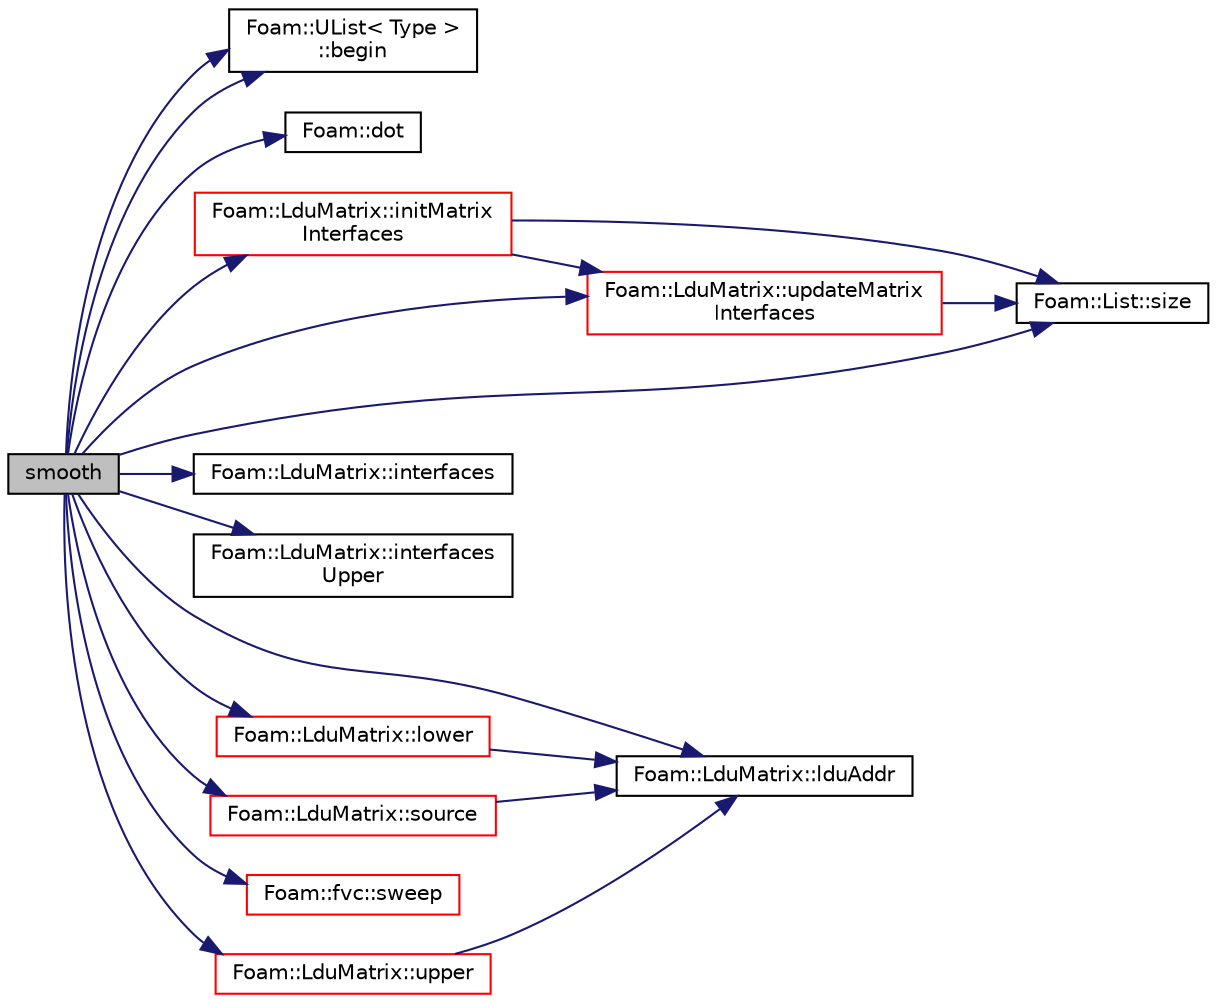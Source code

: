 digraph "smooth"
{
  bgcolor="transparent";
  edge [fontname="Helvetica",fontsize="10",labelfontname="Helvetica",labelfontsize="10"];
  node [fontname="Helvetica",fontsize="10",shape=record];
  rankdir="LR";
  Node1 [label="smooth",height=0.2,width=0.4,color="black", fillcolor="grey75", style="filled", fontcolor="black"];
  Node1 -> Node2 [color="midnightblue",fontsize="10",style="solid",fontname="Helvetica"];
  Node2 [label="Foam::UList\< Type \>\l::begin",height=0.2,width=0.4,color="black",URL="$a02830.html#a8a0643ef7f391465066f7f07d45ce934",tooltip="Return an iterator to begin traversing the UList. "];
  Node1 -> Node2 [color="midnightblue",fontsize="10",style="solid",fontname="Helvetica"];
  Node1 -> Node3 [color="midnightblue",fontsize="10",style="solid",fontname="Helvetica"];
  Node3 [label="Foam::dot",height=0.2,width=0.4,color="black",URL="$a10979.html#a6a9353de9f9fd7835505aa3fbded7f94"];
  Node1 -> Node4 [color="midnightblue",fontsize="10",style="solid",fontname="Helvetica"];
  Node4 [label="Foam::LduMatrix::initMatrix\lInterfaces",height=0.2,width=0.4,color="red",URL="$a01306.html#ae4cd7879fb5922c4042b515818d745c0",tooltip="Initialise the update of interfaced interfaces. "];
  Node4 -> Node5 [color="midnightblue",fontsize="10",style="solid",fontname="Helvetica"];
  Node5 [label="Foam::List::size",height=0.2,width=0.4,color="black",URL="$a01390.html#a8a5f6fa29bd4b500caf186f60245b384",tooltip="Override size to be inconsistent with allocated storage. "];
  Node4 -> Node6 [color="midnightblue",fontsize="10",style="solid",fontname="Helvetica"];
  Node6 [label="Foam::LduMatrix::updateMatrix\lInterfaces",height=0.2,width=0.4,color="red",URL="$a01306.html#a423e7e477e3b54817edd1c7b96dc82dd",tooltip="Update interfaced interfaces for matrix operations. "];
  Node6 -> Node5 [color="midnightblue",fontsize="10",style="solid",fontname="Helvetica"];
  Node1 -> Node7 [color="midnightblue",fontsize="10",style="solid",fontname="Helvetica"];
  Node7 [label="Foam::LduMatrix::interfaces",height=0.2,width=0.4,color="black",URL="$a01306.html#adde8974833b1a2138d21ae3b12225849",tooltip="Return interfaces. "];
  Node1 -> Node8 [color="midnightblue",fontsize="10",style="solid",fontname="Helvetica"];
  Node8 [label="Foam::LduMatrix::interfaces\lUpper",height=0.2,width=0.4,color="black",URL="$a01306.html#aeff7c2c22a82fe45cdd35cdac5845551"];
  Node1 -> Node9 [color="midnightblue",fontsize="10",style="solid",fontname="Helvetica"];
  Node9 [label="Foam::LduMatrix::lduAddr",height=0.2,width=0.4,color="black",URL="$a01306.html#a4d0ef83ad6199d0b94d565de54a9eae5",tooltip="Return the LDU addressing. "];
  Node1 -> Node10 [color="midnightblue",fontsize="10",style="solid",fontname="Helvetica"];
  Node10 [label="Foam::LduMatrix::lower",height=0.2,width=0.4,color="red",URL="$a01306.html#aed8d4c3b9386a81ed7ff9f44cb736255"];
  Node10 -> Node9 [color="midnightblue",fontsize="10",style="solid",fontname="Helvetica"];
  Node1 -> Node5 [color="midnightblue",fontsize="10",style="solid",fontname="Helvetica"];
  Node1 -> Node11 [color="midnightblue",fontsize="10",style="solid",fontname="Helvetica"];
  Node11 [label="Foam::LduMatrix::source",height=0.2,width=0.4,color="red",URL="$a01306.html#a3790e293cade7097b919633ed263158c"];
  Node11 -> Node9 [color="midnightblue",fontsize="10",style="solid",fontname="Helvetica"];
  Node1 -> Node12 [color="midnightblue",fontsize="10",style="solid",fontname="Helvetica"];
  Node12 [label="Foam::fvc::sweep",height=0.2,width=0.4,color="red",URL="$a11014.html#a0ba98d69297b54282b0a15e74ec2ec67"];
  Node1 -> Node6 [color="midnightblue",fontsize="10",style="solid",fontname="Helvetica"];
  Node1 -> Node13 [color="midnightblue",fontsize="10",style="solid",fontname="Helvetica"];
  Node13 [label="Foam::LduMatrix::upper",height=0.2,width=0.4,color="red",URL="$a01306.html#a53e005fd695b53bc8dd07c670f533b39"];
  Node13 -> Node9 [color="midnightblue",fontsize="10",style="solid",fontname="Helvetica"];
}
